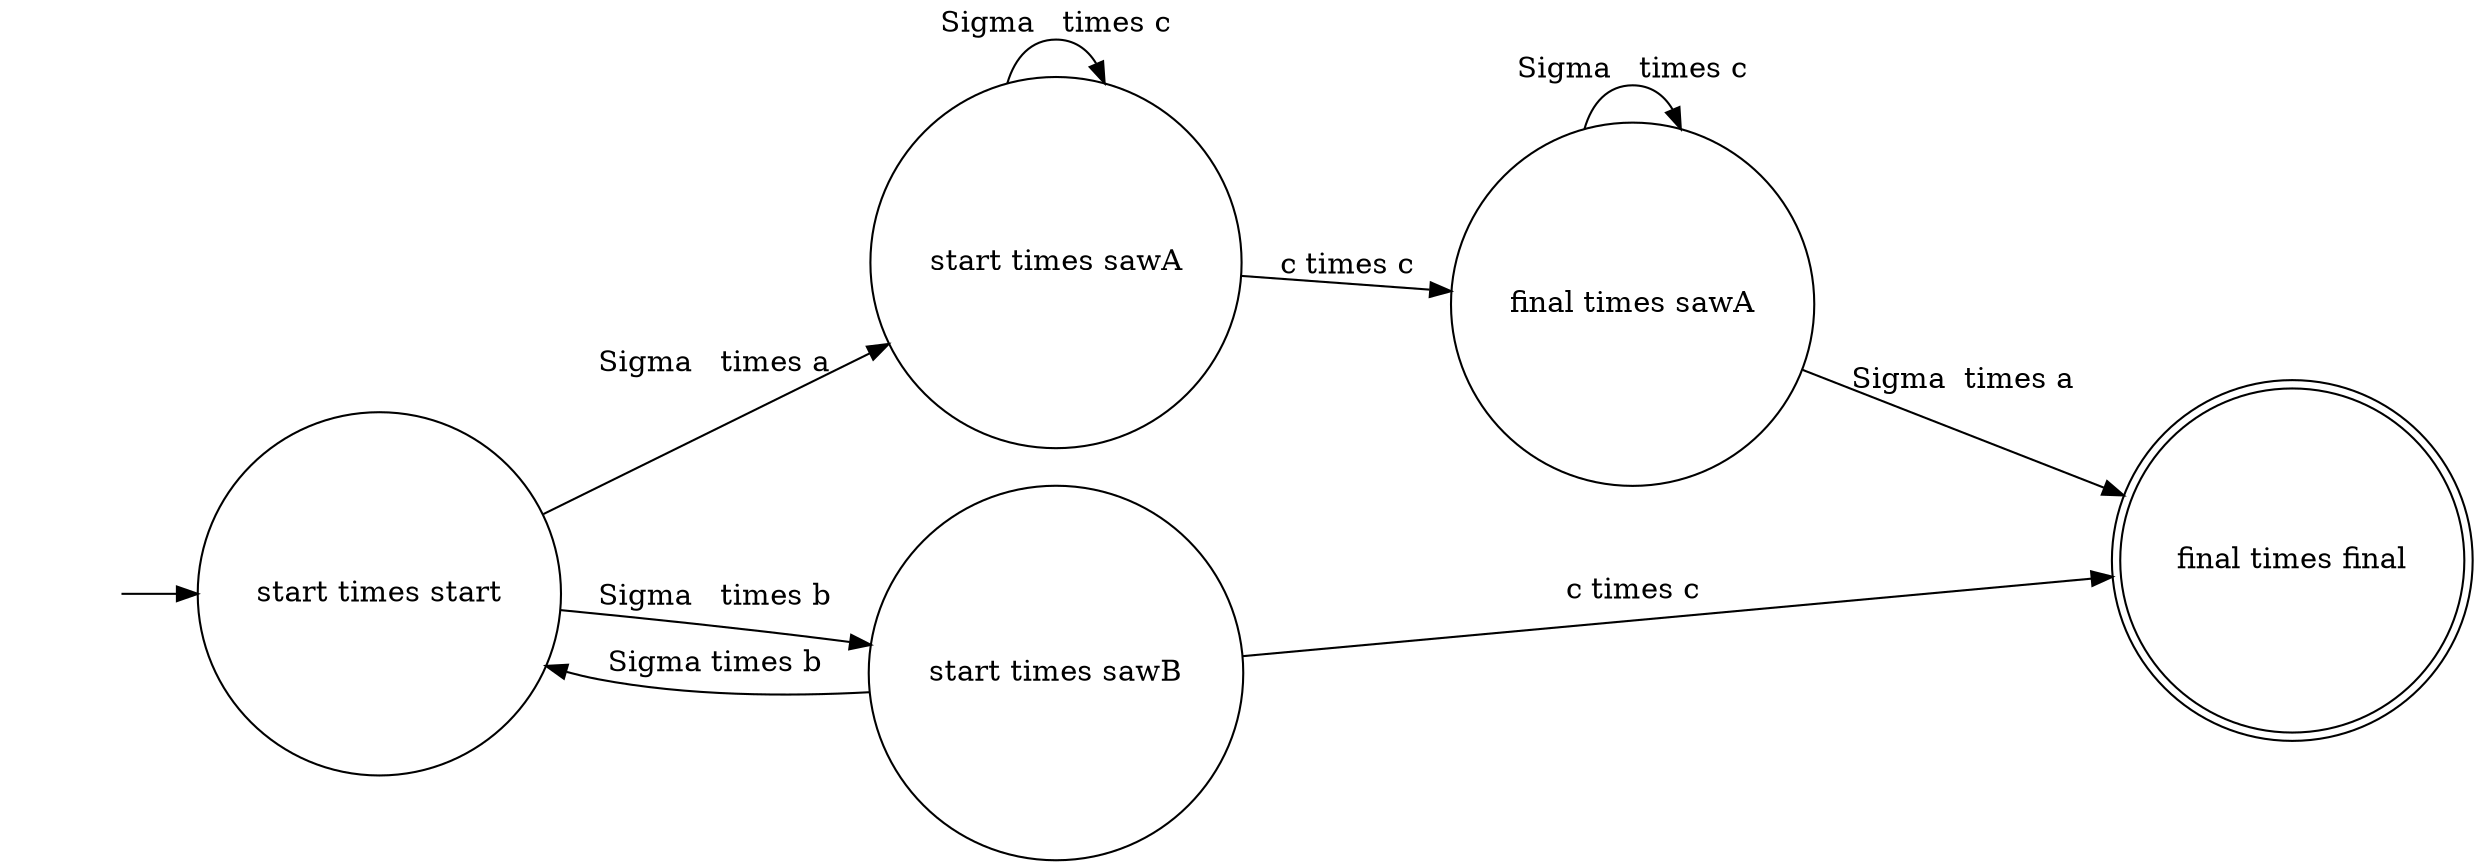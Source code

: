digraph Automaton {rankdir = LR;
initial [shape=plaintext,label=""];
initial -> start_AND_start;
final_AND_sawA [shape=circle,label="final \times sawA"];
final_AND_sawA -> final_AND_sawA [label="\Sigma   \times c"]
final_AND_sawA -> final_AND_final [label="\Sigma  \times a"]
final_AND_final [shape=doublecircle,label="final \times final"];
start_AND_sawA [shape=circle,label="start \times sawA"];
start_AND_sawA -> start_AND_sawA [label="\Sigma   \times c"]
start_AND_sawA -> final_AND_sawA [label="c \times c"]
start_AND_start [shape=circle,label="start \times start"];
start_AND_start -> start_AND_sawA [label="\Sigma   \times a"]
start_AND_start -> start_AND_sawB [label="\Sigma   \times b"]
start_AND_sawB [shape=circle,label="start \times sawB"];
start_AND_sawB -> start_AND_start [label="\Sigma \times b"]
start_AND_sawB -> final_AND_final [label="c \times c"]
}
